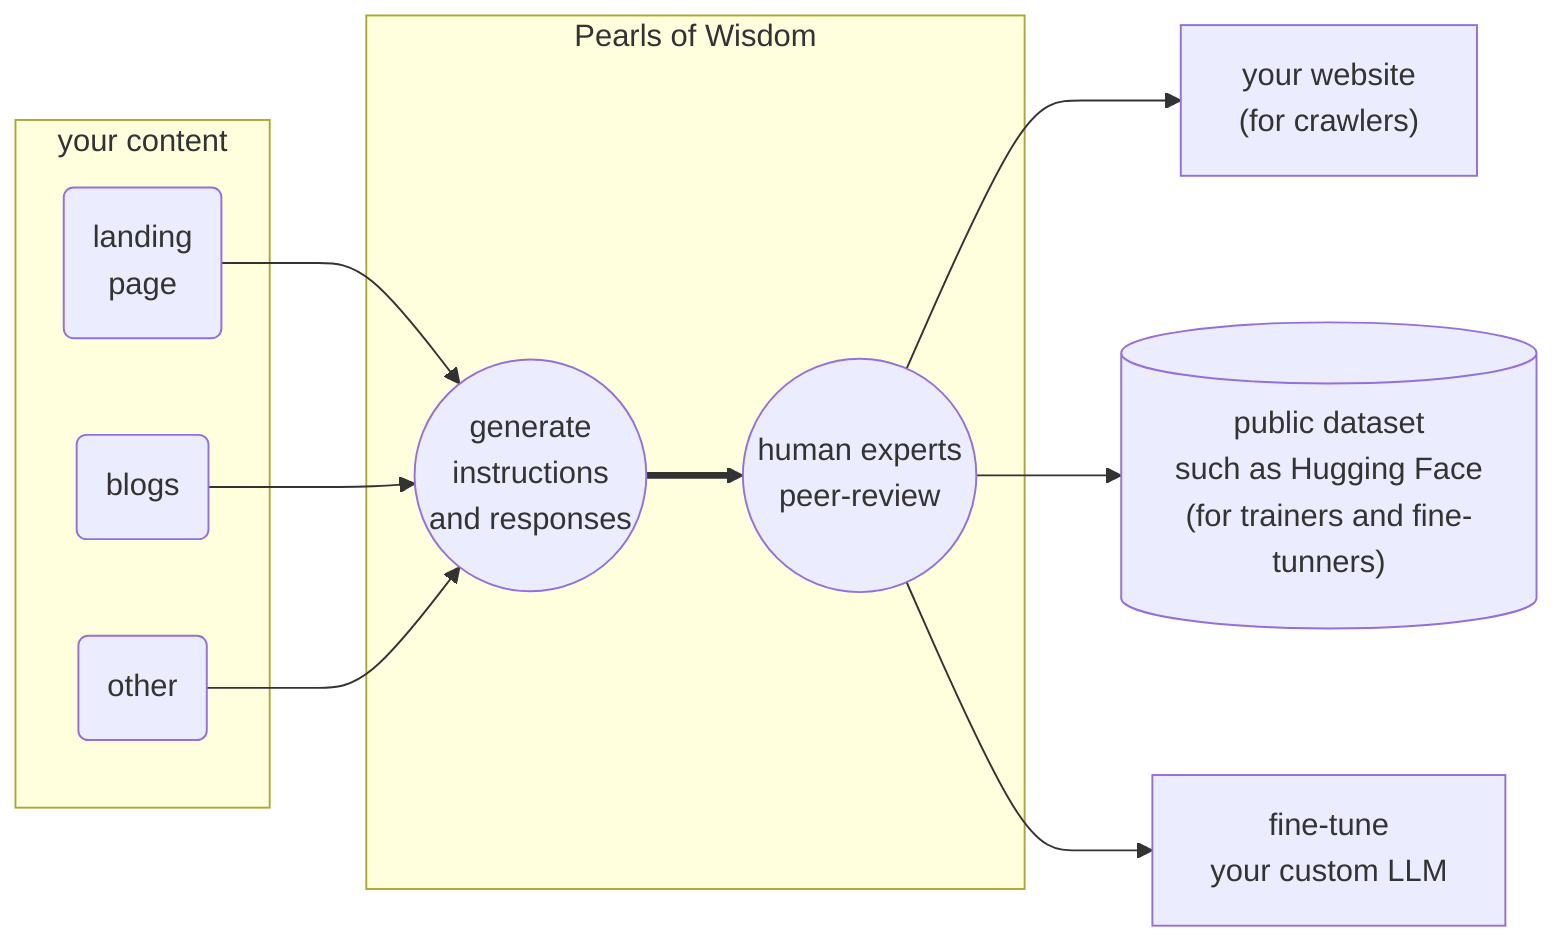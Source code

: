 graph LR
subgraph your content
  lp("landing<br/>page")
  b(blogs)
  other(other)
end
subgraph Pearls of Wisdom
  g(("generate<br/>instructions<br/>and responses"))
  h(("human experts<br/>peer-review"))
end
page["your website<br/>(for crawlers)"]
pubhf[("public dataset<br/>such as Hugging Face<br/>(for trainers and fine-tunners)")]
cllm["fine-tune<br/>your custom LLM"]
lp-->g
b-->g
other-->g
g==>h
h-->page
h-->pubhf
h-->cllm